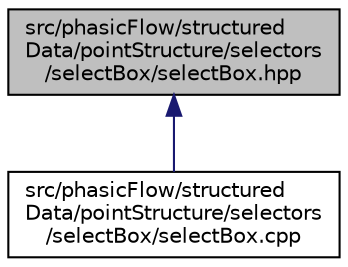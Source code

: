 digraph "src/phasicFlow/structuredData/pointStructure/selectors/selectBox/selectBox.hpp"
{
 // LATEX_PDF_SIZE
  edge [fontname="Helvetica",fontsize="10",labelfontname="Helvetica",labelfontsize="10"];
  node [fontname="Helvetica",fontsize="10",shape=record];
  Node1 [label="src/phasicFlow/structured\lData/pointStructure/selectors\l/selectBox/selectBox.hpp",height=0.2,width=0.4,color="black", fillcolor="grey75", style="filled", fontcolor="black",tooltip=" "];
  Node1 -> Node2 [dir="back",color="midnightblue",fontsize="10",style="solid",fontname="Helvetica"];
  Node2 [label="src/phasicFlow/structured\lData/pointStructure/selectors\l/selectBox/selectBox.cpp",height=0.2,width=0.4,color="black", fillcolor="white", style="filled",URL="$selectBox_8cpp.html",tooltip=" "];
}

